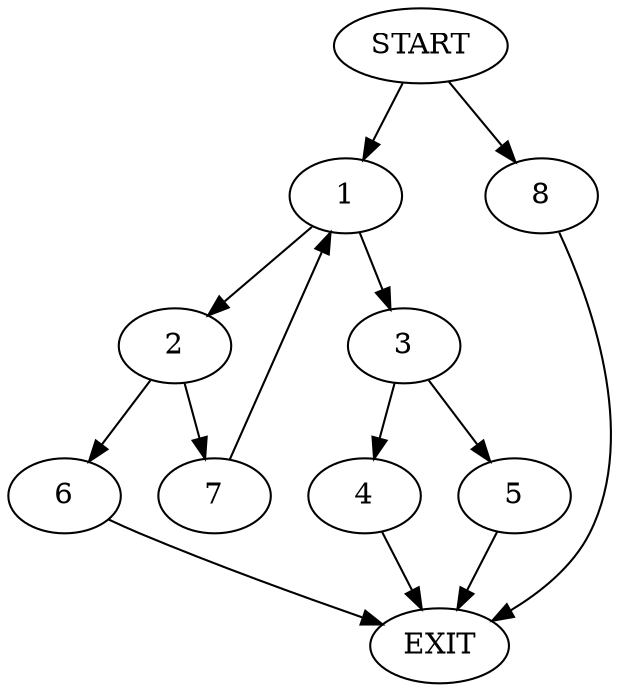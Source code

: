 digraph {
0 [label="START"]
9 [label="EXIT"]
0 -> 1
1 -> 2
1 -> 3
3 -> 4
3 -> 5
2 -> 6
2 -> 7
6 -> 9
7 -> 1
0 -> 8
8 -> 9
4 -> 9
5 -> 9
}
